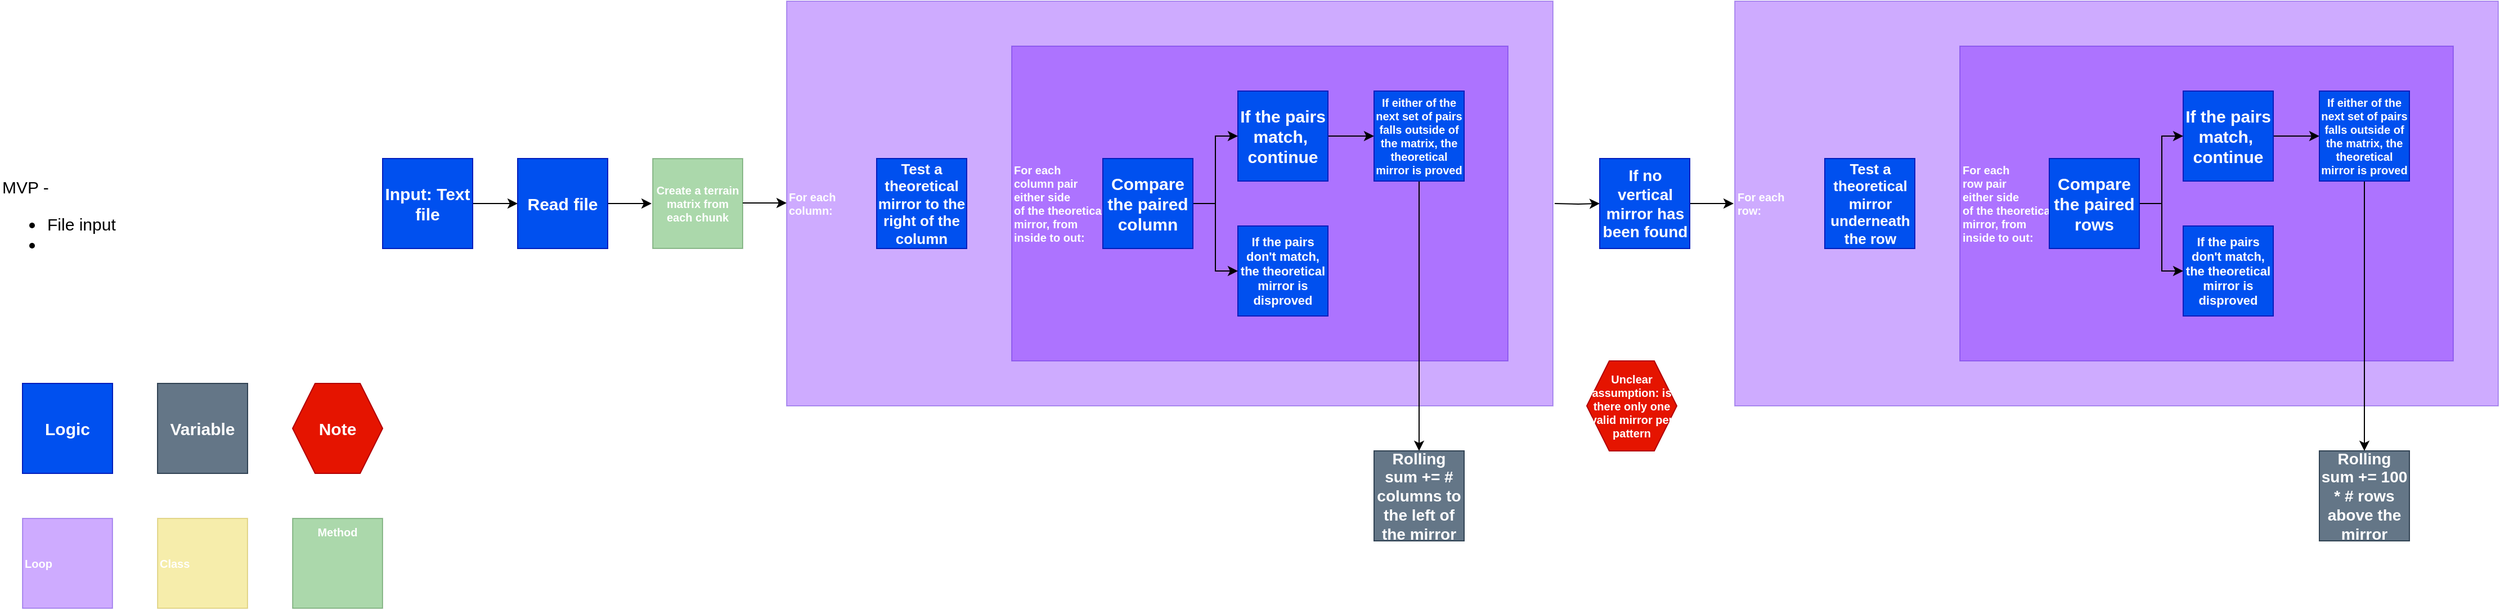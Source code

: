 <mxfile version="22.0.0" type="device">
  <diagram name="Page-1" id="ZN7vq87s2WsuUc0WjrAa">
    <mxGraphModel dx="1434" dy="836" grid="1" gridSize="10" guides="1" tooltips="1" connect="1" arrows="1" fold="1" page="1" pageScale="1" pageWidth="827" pageHeight="1169" math="0" shadow="0">
      <root>
        <mxCell id="0" />
        <mxCell id="1" parent="0" />
        <mxCell id="c3t3MvWoyDg-cBouNthM-29" value="" style="edgeStyle=orthogonalEdgeStyle;rounded=0;orthogonalLoop=1;jettySize=auto;html=1;" edge="1" parent="1" target="c3t3MvWoyDg-cBouNthM-28">
          <mxGeometry relative="1" as="geometry">
            <mxPoint x="1401.5" y="240" as="sourcePoint" />
          </mxGeometry>
        </mxCell>
        <mxCell id="c3t3MvWoyDg-cBouNthM-15" value="For each &lt;br&gt;column:" style="rounded=0;whiteSpace=wrap;html=1;fillColor=#6a00ff;fontColor=#ffffff;strokeColor=#3700CC;fontSize=10;fontStyle=1;align=left;opacity=33;perimeterSpacing=1;strokeWidth=1;verticalAlign=middle;" vertex="1" parent="1">
          <mxGeometry x="719" y="60" width="681" height="360" as="geometry" />
        </mxCell>
        <mxCell id="c3t3MvWoyDg-cBouNthM-1" value="For each &lt;br&gt;column pair&amp;nbsp; &lt;br&gt;either side &lt;br&gt;of the theoretical &lt;br&gt;mirror, from &lt;br&gt;inside to out:" style="rounded=0;whiteSpace=wrap;html=1;fillColor=#6a00ff;fontColor=#ffffff;strokeColor=#3700CC;fontSize=10;fontStyle=1;align=left;opacity=33;perimeterSpacing=1;strokeWidth=1;" vertex="1" parent="1">
          <mxGeometry x="919" y="100" width="441" height="280" as="geometry" />
        </mxCell>
        <mxCell id="c3t3MvWoyDg-cBouNthM-2" value="Class" style="rounded=0;whiteSpace=wrap;html=1;fillColor=#e3c800;fontColor=#FFFFFF;strokeColor=#B09500;fontSize=10;fontStyle=1;align=left;opacity=33;perimeterSpacing=1;strokeWidth=1;" vertex="1" parent="1">
          <mxGeometry x="160" y="520" width="80" height="80" as="geometry" />
        </mxCell>
        <mxCell id="c3t3MvWoyDg-cBouNthM-3" value="Method" style="rounded=0;whiteSpace=wrap;html=1;fillColor=#008a00;fontColor=#ffffff;strokeColor=#005700;fontSize=10;fontStyle=1;align=center;opacity=33;perimeterSpacing=1;strokeWidth=1;verticalAlign=top;" vertex="1" parent="1">
          <mxGeometry x="280" y="520" width="80" height="80" as="geometry" />
        </mxCell>
        <mxCell id="c3t3MvWoyDg-cBouNthM-4" value="Test a theoretical mirror to the right of the column" style="rounded=0;whiteSpace=wrap;html=1;fillColor=#0050ef;fontColor=#ffffff;strokeColor=#001DBC;fontSize=13;fontStyle=1" vertex="1" parent="1">
          <mxGeometry x="799" y="200" width="80" height="80" as="geometry" />
        </mxCell>
        <mxCell id="c3t3MvWoyDg-cBouNthM-5" value="Variable" style="rounded=0;whiteSpace=wrap;html=1;fillColor=#647687;fontColor=#ffffff;strokeColor=#314354;fontSize=15;fontStyle=1" vertex="1" parent="1">
          <mxGeometry x="160" y="400" width="80" height="80" as="geometry" />
        </mxCell>
        <mxCell id="c3t3MvWoyDg-cBouNthM-6" value="Note" style="shape=hexagon;perimeter=hexagonPerimeter2;whiteSpace=wrap;html=1;fixedSize=1;fillColor=#e51400;fontColor=#ffffff;strokeColor=#B20000;fontStyle=1;fontSize=15;" vertex="1" parent="1">
          <mxGeometry x="280" y="400" width="80" height="80" as="geometry" />
        </mxCell>
        <mxCell id="c3t3MvWoyDg-cBouNthM-7" style="edgeStyle=orthogonalEdgeStyle;rounded=0;orthogonalLoop=1;jettySize=auto;html=1;exitX=1;exitY=0.5;exitDx=0;exitDy=0;entryX=0;entryY=0.5;entryDx=0;entryDy=0;" edge="1" parent="1" source="c3t3MvWoyDg-cBouNthM-8" target="c3t3MvWoyDg-cBouNthM-9">
          <mxGeometry relative="1" as="geometry" />
        </mxCell>
        <mxCell id="c3t3MvWoyDg-cBouNthM-8" value="Input: Text file" style="rounded=0;whiteSpace=wrap;html=1;fillColor=#0050ef;fontColor=#ffffff;strokeColor=#001DBC;fontSize=15;fontStyle=1" vertex="1" parent="1">
          <mxGeometry x="360" y="200" width="80" height="80" as="geometry" />
        </mxCell>
        <mxCell id="c3t3MvWoyDg-cBouNthM-12" value="" style="edgeStyle=orthogonalEdgeStyle;rounded=0;orthogonalLoop=1;jettySize=auto;html=1;" edge="1" parent="1" source="c3t3MvWoyDg-cBouNthM-9" target="c3t3MvWoyDg-cBouNthM-11">
          <mxGeometry relative="1" as="geometry" />
        </mxCell>
        <mxCell id="c3t3MvWoyDg-cBouNthM-9" value="Read file" style="rounded=0;whiteSpace=wrap;html=1;fillColor=#0050ef;fontColor=#ffffff;strokeColor=#001DBC;fontSize=15;fontStyle=1" vertex="1" parent="1">
          <mxGeometry x="480" y="200" width="80" height="80" as="geometry" />
        </mxCell>
        <mxCell id="c3t3MvWoyDg-cBouNthM-10" value="MVP - &lt;br style=&quot;font-size: 15px;&quot;&gt;&lt;ul&gt;&lt;li&gt;File input&lt;/li&gt;&lt;li&gt;&lt;br&gt;&lt;/li&gt;&lt;/ul&gt;" style="text;html=1;strokeColor=none;fillColor=none;align=left;verticalAlign=top;whiteSpace=wrap;rounded=0;fontSize=15;" vertex="1" parent="1">
          <mxGeometry x="20" y="210" width="340" height="190" as="geometry" />
        </mxCell>
        <mxCell id="c3t3MvWoyDg-cBouNthM-14" value="" style="edgeStyle=orthogonalEdgeStyle;rounded=0;orthogonalLoop=1;jettySize=auto;html=1;" edge="1" parent="1">
          <mxGeometry relative="1" as="geometry">
            <mxPoint x="680" y="239.5" as="sourcePoint" />
            <mxPoint x="719" y="239.5" as="targetPoint" />
          </mxGeometry>
        </mxCell>
        <mxCell id="c3t3MvWoyDg-cBouNthM-11" value="Create a terrain matrix from each chunk" style="rounded=0;whiteSpace=wrap;html=1;fillColor=#008a00;fontColor=#ffffff;strokeColor=#005700;fontSize=10;fontStyle=1;align=center;opacity=33;perimeterSpacing=1;strokeWidth=1;verticalAlign=middle;" vertex="1" parent="1">
          <mxGeometry x="600" y="200" width="80" height="80" as="geometry" />
        </mxCell>
        <mxCell id="c3t3MvWoyDg-cBouNthM-31" value="" style="edgeStyle=orthogonalEdgeStyle;rounded=0;orthogonalLoop=1;jettySize=auto;html=1;" edge="1" parent="1" source="c3t3MvWoyDg-cBouNthM-17" target="c3t3MvWoyDg-cBouNthM-21">
          <mxGeometry relative="1" as="geometry" />
        </mxCell>
        <mxCell id="c3t3MvWoyDg-cBouNthM-17" value="If the pairs match,&amp;nbsp; continue" style="rounded=0;whiteSpace=wrap;html=1;fillColor=#0050ef;fontColor=#ffffff;strokeColor=#001DBC;fontSize=15;fontStyle=1" vertex="1" parent="1">
          <mxGeometry x="1120" y="140" width="80" height="80" as="geometry" />
        </mxCell>
        <mxCell id="c3t3MvWoyDg-cBouNthM-18" value="If the pairs don&#39;t match, the theoretical mirror is disproved" style="rounded=0;whiteSpace=wrap;html=1;fillColor=#0050ef;fontColor=#ffffff;strokeColor=#001DBC;fontSize=11;fontStyle=1" vertex="1" parent="1">
          <mxGeometry x="1120" y="260" width="80" height="80" as="geometry" />
        </mxCell>
        <mxCell id="c3t3MvWoyDg-cBouNthM-19" value="Loop" style="rounded=0;whiteSpace=wrap;html=1;fillColor=#6a00ff;fontColor=#ffffff;strokeColor=#3700CC;fontSize=10;fontStyle=1;align=left;opacity=33;perimeterSpacing=1;strokeWidth=1;" vertex="1" parent="1">
          <mxGeometry x="40" y="520" width="80" height="80" as="geometry" />
        </mxCell>
        <mxCell id="c3t3MvWoyDg-cBouNthM-20" value="Logic" style="rounded=0;whiteSpace=wrap;html=1;fillColor=#0050ef;fontColor=#ffffff;strokeColor=#001DBC;fontSize=15;fontStyle=1" vertex="1" parent="1">
          <mxGeometry x="40" y="400" width="80" height="80" as="geometry" />
        </mxCell>
        <mxCell id="c3t3MvWoyDg-cBouNthM-41" style="edgeStyle=orthogonalEdgeStyle;rounded=0;orthogonalLoop=1;jettySize=auto;html=1;exitX=0.5;exitY=1;exitDx=0;exitDy=0;entryX=0.5;entryY=0;entryDx=0;entryDy=0;" edge="1" parent="1" source="c3t3MvWoyDg-cBouNthM-21" target="c3t3MvWoyDg-cBouNthM-40">
          <mxGeometry relative="1" as="geometry" />
        </mxCell>
        <mxCell id="c3t3MvWoyDg-cBouNthM-21" value="If either of the next set of pairs falls outside of the matrix, the theoretical mirror is proved" style="rounded=0;whiteSpace=wrap;html=1;fillColor=#0050ef;fontColor=#ffffff;strokeColor=#001DBC;fontSize=10;fontStyle=1" vertex="1" parent="1">
          <mxGeometry x="1241" y="140" width="80" height="80" as="geometry" />
        </mxCell>
        <mxCell id="c3t3MvWoyDg-cBouNthM-22" value="For each &lt;br&gt;row:" style="rounded=0;whiteSpace=wrap;html=1;fillColor=#6a00ff;fontColor=#ffffff;strokeColor=#3700CC;fontSize=10;fontStyle=1;align=left;opacity=33;perimeterSpacing=1;strokeWidth=1;verticalAlign=middle;" vertex="1" parent="1">
          <mxGeometry x="1561.5" y="60" width="678.5" height="360" as="geometry" />
        </mxCell>
        <mxCell id="c3t3MvWoyDg-cBouNthM-23" value="For each &lt;br&gt;row pair&amp;nbsp; &lt;br&gt;either side &lt;br&gt;of the theoretical &lt;br&gt;mirror, from &lt;br&gt;inside to out:" style="rounded=0;whiteSpace=wrap;html=1;fillColor=#6a00ff;fontColor=#ffffff;strokeColor=#3700CC;fontSize=10;fontStyle=1;align=left;opacity=33;perimeterSpacing=1;strokeWidth=1;" vertex="1" parent="1">
          <mxGeometry x="1761.5" y="100" width="438.5" height="280" as="geometry" />
        </mxCell>
        <mxCell id="c3t3MvWoyDg-cBouNthM-24" value="Test a theoretical mirror underneath the row" style="rounded=0;whiteSpace=wrap;html=1;fillColor=#0050ef;fontColor=#ffffff;strokeColor=#001DBC;fontSize=13;fontStyle=1" vertex="1" parent="1">
          <mxGeometry x="1641.5" y="200" width="80" height="80" as="geometry" />
        </mxCell>
        <mxCell id="c3t3MvWoyDg-cBouNthM-38" style="edgeStyle=orthogonalEdgeStyle;rounded=0;orthogonalLoop=1;jettySize=auto;html=1;exitX=1;exitY=0.5;exitDx=0;exitDy=0;" edge="1" parent="1" source="c3t3MvWoyDg-cBouNthM-25" target="c3t3MvWoyDg-cBouNthM-27">
          <mxGeometry relative="1" as="geometry" />
        </mxCell>
        <mxCell id="c3t3MvWoyDg-cBouNthM-25" value="If the pairs match,&amp;nbsp; continue" style="rounded=0;whiteSpace=wrap;html=1;fillColor=#0050ef;fontColor=#ffffff;strokeColor=#001DBC;fontSize=15;fontStyle=1" vertex="1" parent="1">
          <mxGeometry x="1960" y="140" width="80" height="80" as="geometry" />
        </mxCell>
        <mxCell id="c3t3MvWoyDg-cBouNthM-26" value="If the pairs don&#39;t match, the theoretical mirror is disproved" style="rounded=0;whiteSpace=wrap;html=1;fillColor=#0050ef;fontColor=#ffffff;strokeColor=#001DBC;fontSize=11;fontStyle=1" vertex="1" parent="1">
          <mxGeometry x="1960" y="260" width="80" height="80" as="geometry" />
        </mxCell>
        <mxCell id="c3t3MvWoyDg-cBouNthM-43" style="edgeStyle=orthogonalEdgeStyle;rounded=0;orthogonalLoop=1;jettySize=auto;html=1;exitX=0.5;exitY=1;exitDx=0;exitDy=0;entryX=0.5;entryY=0;entryDx=0;entryDy=0;" edge="1" parent="1" source="c3t3MvWoyDg-cBouNthM-27" target="c3t3MvWoyDg-cBouNthM-42">
          <mxGeometry relative="1" as="geometry" />
        </mxCell>
        <mxCell id="c3t3MvWoyDg-cBouNthM-27" value="If either of the next set of pairs falls outside of the matrix, the theoretical mirror is proved" style="rounded=0;whiteSpace=wrap;html=1;fillColor=#0050ef;fontColor=#ffffff;strokeColor=#001DBC;fontSize=10;fontStyle=1" vertex="1" parent="1">
          <mxGeometry x="2081" y="140" width="80" height="80" as="geometry" />
        </mxCell>
        <mxCell id="c3t3MvWoyDg-cBouNthM-30" value="" style="edgeStyle=orthogonalEdgeStyle;rounded=0;orthogonalLoop=1;jettySize=auto;html=1;" edge="1" parent="1" source="c3t3MvWoyDg-cBouNthM-28" target="c3t3MvWoyDg-cBouNthM-22">
          <mxGeometry relative="1" as="geometry" />
        </mxCell>
        <mxCell id="c3t3MvWoyDg-cBouNthM-28" value="If no vertical mirror has been found" style="rounded=0;whiteSpace=wrap;html=1;fillColor=#0050ef;fontColor=#ffffff;strokeColor=#001DBC;fontSize=14;fontStyle=1" vertex="1" parent="1">
          <mxGeometry x="1441.5" y="200" width="80" height="80" as="geometry" />
        </mxCell>
        <mxCell id="c3t3MvWoyDg-cBouNthM-33" style="edgeStyle=orthogonalEdgeStyle;rounded=0;orthogonalLoop=1;jettySize=auto;html=1;entryX=0;entryY=0.5;entryDx=0;entryDy=0;" edge="1" parent="1" source="c3t3MvWoyDg-cBouNthM-32" target="c3t3MvWoyDg-cBouNthM-17">
          <mxGeometry relative="1" as="geometry" />
        </mxCell>
        <mxCell id="c3t3MvWoyDg-cBouNthM-34" style="edgeStyle=orthogonalEdgeStyle;rounded=0;orthogonalLoop=1;jettySize=auto;html=1;entryX=0;entryY=0.5;entryDx=0;entryDy=0;" edge="1" parent="1" source="c3t3MvWoyDg-cBouNthM-32" target="c3t3MvWoyDg-cBouNthM-18">
          <mxGeometry relative="1" as="geometry" />
        </mxCell>
        <mxCell id="c3t3MvWoyDg-cBouNthM-32" value="Compare the paired column" style="rounded=0;whiteSpace=wrap;html=1;fillColor=#0050ef;fontColor=#ffffff;strokeColor=#001DBC;fontSize=15;fontStyle=1" vertex="1" parent="1">
          <mxGeometry x="1000" y="200" width="80" height="80" as="geometry" />
        </mxCell>
        <mxCell id="c3t3MvWoyDg-cBouNthM-36" style="edgeStyle=orthogonalEdgeStyle;rounded=0;orthogonalLoop=1;jettySize=auto;html=1;exitX=1;exitY=0.5;exitDx=0;exitDy=0;entryX=0;entryY=0.5;entryDx=0;entryDy=0;" edge="1" parent="1" source="c3t3MvWoyDg-cBouNthM-35" target="c3t3MvWoyDg-cBouNthM-25">
          <mxGeometry relative="1" as="geometry" />
        </mxCell>
        <mxCell id="c3t3MvWoyDg-cBouNthM-37" style="edgeStyle=orthogonalEdgeStyle;rounded=0;orthogonalLoop=1;jettySize=auto;html=1;exitX=1;exitY=0.5;exitDx=0;exitDy=0;entryX=0;entryY=0.5;entryDx=0;entryDy=0;" edge="1" parent="1" source="c3t3MvWoyDg-cBouNthM-35" target="c3t3MvWoyDg-cBouNthM-26">
          <mxGeometry relative="1" as="geometry" />
        </mxCell>
        <mxCell id="c3t3MvWoyDg-cBouNthM-35" value="Compare the paired rows" style="rounded=0;whiteSpace=wrap;html=1;fillColor=#0050ef;fontColor=#ffffff;strokeColor=#001DBC;fontSize=15;fontStyle=1" vertex="1" parent="1">
          <mxGeometry x="1841" y="200" width="80" height="80" as="geometry" />
        </mxCell>
        <mxCell id="c3t3MvWoyDg-cBouNthM-39" value="Unclear assumption: is there only one valid mirror per pattern" style="shape=hexagon;perimeter=hexagonPerimeter2;whiteSpace=wrap;html=1;fixedSize=1;fillColor=#e51400;fontColor=#ffffff;strokeColor=#B20000;fontStyle=1;fontSize=10;" vertex="1" parent="1">
          <mxGeometry x="1430" y="380" width="80" height="80" as="geometry" />
        </mxCell>
        <mxCell id="c3t3MvWoyDg-cBouNthM-40" value="Rolling sum += # columns to the left of the mirror" style="rounded=0;whiteSpace=wrap;html=1;fillColor=#647687;fontColor=#ffffff;strokeColor=#314354;fontSize=14;fontStyle=1" vertex="1" parent="1">
          <mxGeometry x="1241" y="460" width="80" height="80" as="geometry" />
        </mxCell>
        <mxCell id="c3t3MvWoyDg-cBouNthM-42" value="Rolling sum += 100 * # rows above the mirror" style="rounded=0;whiteSpace=wrap;html=1;fillColor=#647687;fontColor=#ffffff;strokeColor=#314354;fontSize=14;fontStyle=1" vertex="1" parent="1">
          <mxGeometry x="2081" y="460" width="80" height="80" as="geometry" />
        </mxCell>
      </root>
    </mxGraphModel>
  </diagram>
</mxfile>
